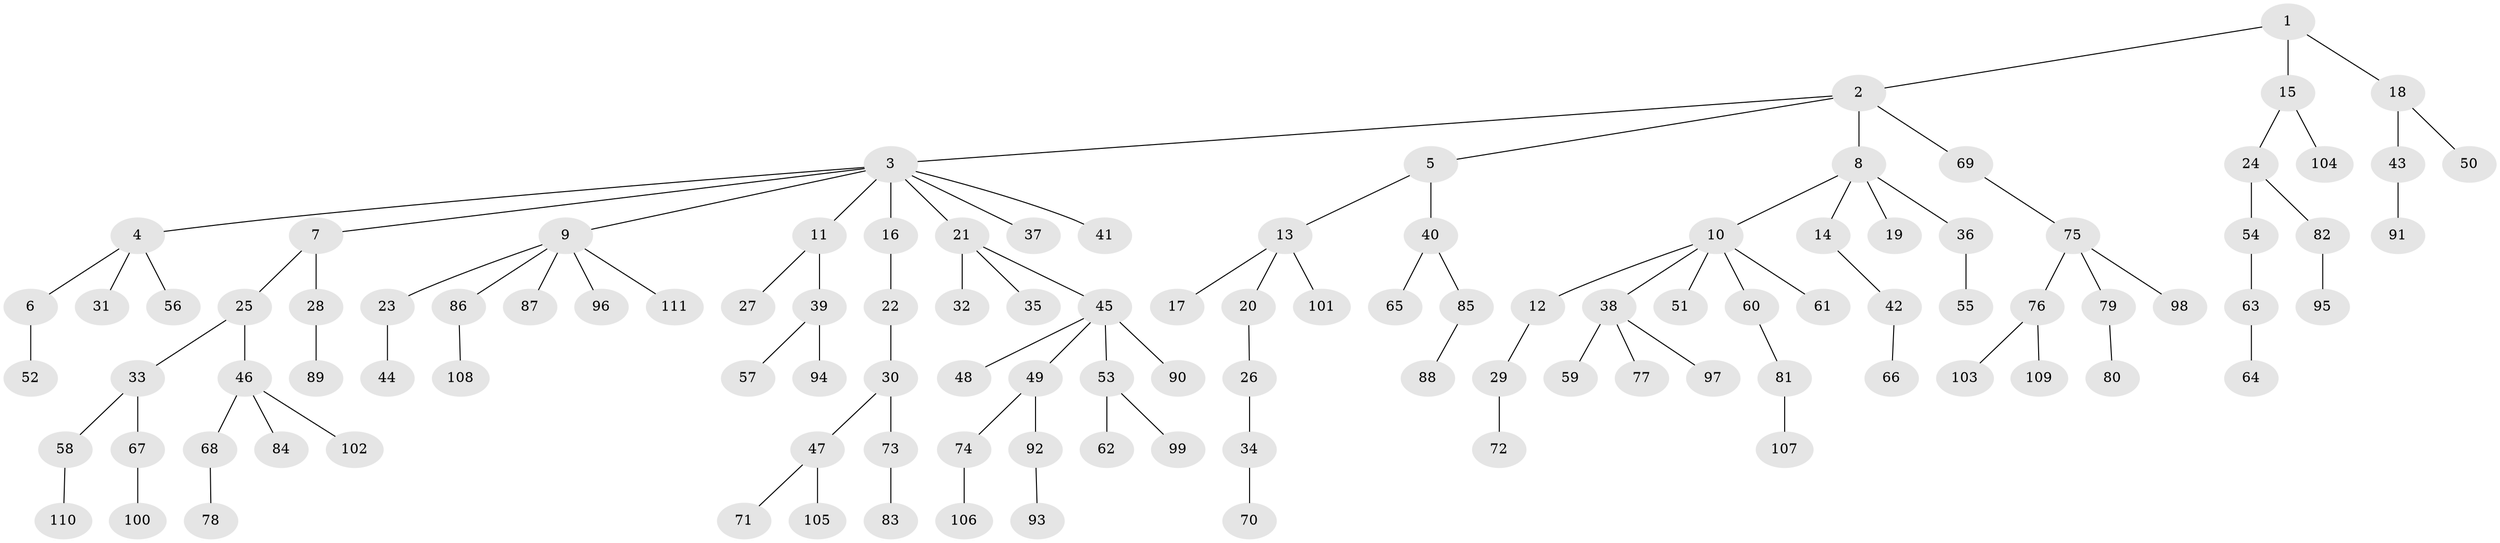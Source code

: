 // coarse degree distribution, {6: 0.022727272727272728, 10: 0.022727272727272728, 3: 0.11363636363636363, 2: 0.18181818181818182, 4: 0.045454545454545456, 1: 0.5909090909090909, 5: 0.022727272727272728}
// Generated by graph-tools (version 1.1) at 2025/19/03/04/25 18:19:05]
// undirected, 111 vertices, 110 edges
graph export_dot {
graph [start="1"]
  node [color=gray90,style=filled];
  1;
  2;
  3;
  4;
  5;
  6;
  7;
  8;
  9;
  10;
  11;
  12;
  13;
  14;
  15;
  16;
  17;
  18;
  19;
  20;
  21;
  22;
  23;
  24;
  25;
  26;
  27;
  28;
  29;
  30;
  31;
  32;
  33;
  34;
  35;
  36;
  37;
  38;
  39;
  40;
  41;
  42;
  43;
  44;
  45;
  46;
  47;
  48;
  49;
  50;
  51;
  52;
  53;
  54;
  55;
  56;
  57;
  58;
  59;
  60;
  61;
  62;
  63;
  64;
  65;
  66;
  67;
  68;
  69;
  70;
  71;
  72;
  73;
  74;
  75;
  76;
  77;
  78;
  79;
  80;
  81;
  82;
  83;
  84;
  85;
  86;
  87;
  88;
  89;
  90;
  91;
  92;
  93;
  94;
  95;
  96;
  97;
  98;
  99;
  100;
  101;
  102;
  103;
  104;
  105;
  106;
  107;
  108;
  109;
  110;
  111;
  1 -- 2;
  1 -- 15;
  1 -- 18;
  2 -- 3;
  2 -- 5;
  2 -- 8;
  2 -- 69;
  3 -- 4;
  3 -- 7;
  3 -- 9;
  3 -- 11;
  3 -- 16;
  3 -- 21;
  3 -- 37;
  3 -- 41;
  4 -- 6;
  4 -- 31;
  4 -- 56;
  5 -- 13;
  5 -- 40;
  6 -- 52;
  7 -- 25;
  7 -- 28;
  8 -- 10;
  8 -- 14;
  8 -- 19;
  8 -- 36;
  9 -- 23;
  9 -- 86;
  9 -- 87;
  9 -- 96;
  9 -- 111;
  10 -- 12;
  10 -- 38;
  10 -- 51;
  10 -- 60;
  10 -- 61;
  11 -- 27;
  11 -- 39;
  12 -- 29;
  13 -- 17;
  13 -- 20;
  13 -- 101;
  14 -- 42;
  15 -- 24;
  15 -- 104;
  16 -- 22;
  18 -- 43;
  18 -- 50;
  20 -- 26;
  21 -- 32;
  21 -- 35;
  21 -- 45;
  22 -- 30;
  23 -- 44;
  24 -- 54;
  24 -- 82;
  25 -- 33;
  25 -- 46;
  26 -- 34;
  28 -- 89;
  29 -- 72;
  30 -- 47;
  30 -- 73;
  33 -- 58;
  33 -- 67;
  34 -- 70;
  36 -- 55;
  38 -- 59;
  38 -- 77;
  38 -- 97;
  39 -- 57;
  39 -- 94;
  40 -- 65;
  40 -- 85;
  42 -- 66;
  43 -- 91;
  45 -- 48;
  45 -- 49;
  45 -- 53;
  45 -- 90;
  46 -- 68;
  46 -- 84;
  46 -- 102;
  47 -- 71;
  47 -- 105;
  49 -- 74;
  49 -- 92;
  53 -- 62;
  53 -- 99;
  54 -- 63;
  58 -- 110;
  60 -- 81;
  63 -- 64;
  67 -- 100;
  68 -- 78;
  69 -- 75;
  73 -- 83;
  74 -- 106;
  75 -- 76;
  75 -- 79;
  75 -- 98;
  76 -- 103;
  76 -- 109;
  79 -- 80;
  81 -- 107;
  82 -- 95;
  85 -- 88;
  86 -- 108;
  92 -- 93;
}
